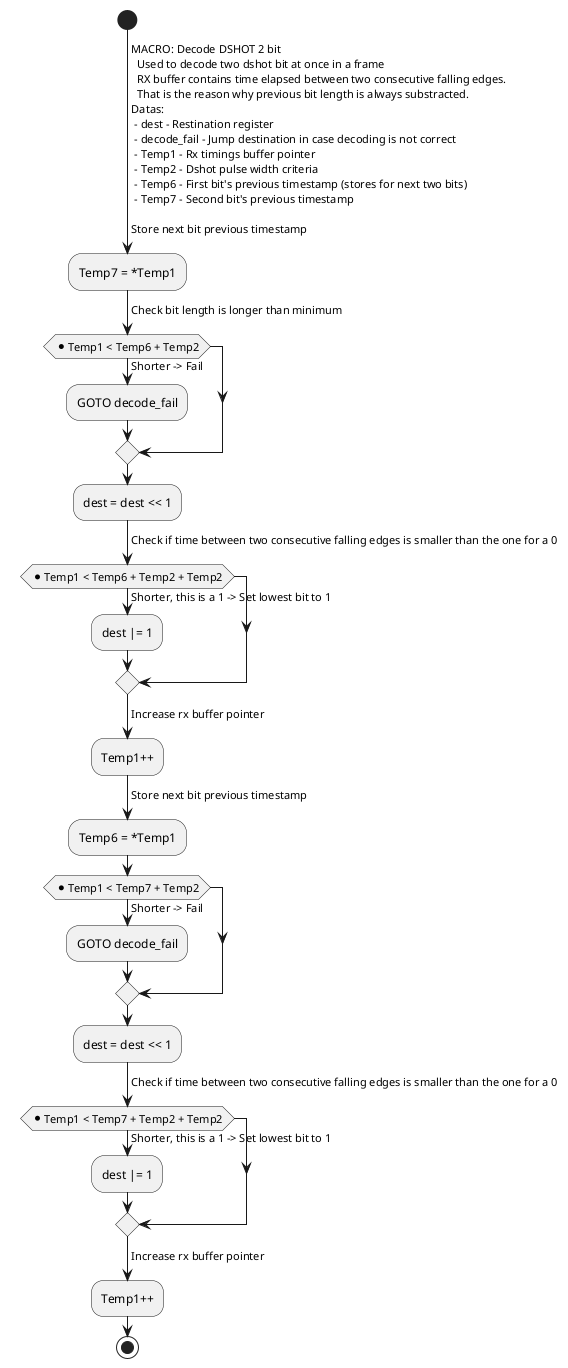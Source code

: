 @startuml 
start
->MACRO: Decode DSHOT 2 bit
  Used to decode two dshot bit at once in a frame
  RX buffer contains time elapsed between two consecutive falling edges.
  That is the reason why previous bit length is always substracted.
Datas:
 - dest - Restination register
 - decode_fail - Jump destination in case decoding is not correct
 - Temp1 - Rx timings buffer pointer
 - Temp2 - Dshot pulse width criteria
 - Temp6 - First bit's previous timestamp (stores for next two bits)
 - Temp7 - Second bit's previous timestamp
 
Store next bit previous timestamp;
:Temp7 = *Temp1;
->Check bit length is longer than minimum;
if (*Temp1 < Temp6 + Temp2) then
  ->Shorter -> Fail;
  :GOTO decode_fail;
endif
:dest = dest << 1;
->Check if time between two consecutive falling edges is smaller than the one for a 0;
if (*Temp1 < Temp6 + Temp2 + Temp2) then
  ->Shorter, this is a 1 -> Set lowest bit to 1;
  :dest |= 1;
endif

->Increase rx buffer pointer;
:Temp1++;

->Store next bit previous timestamp;
:Temp6 = *Temp1;
if (*Temp1 < Temp7 + Temp2) then
  ->Shorter -> Fail;
  :GOTO decode_fail;
endif
:dest = dest << 1;
->Check if time between two consecutive falling edges is smaller than the one for a 0;
if (*Temp1 < Temp7 + Temp2 + Temp2) then
  ->Shorter, this is a 1 -> Set lowest bit to 1;
  :dest |= 1;
endif

->Increase rx buffer pointer;
:Temp1++;
stop
@enduml



